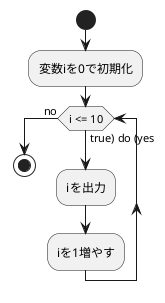 @startuml

start

:変数iを0で初期化;
while (i <= 10) is (true) do (yes)
    :iを出力;
    :iを1増やす;
endwhile (no)

stop

@enduml
